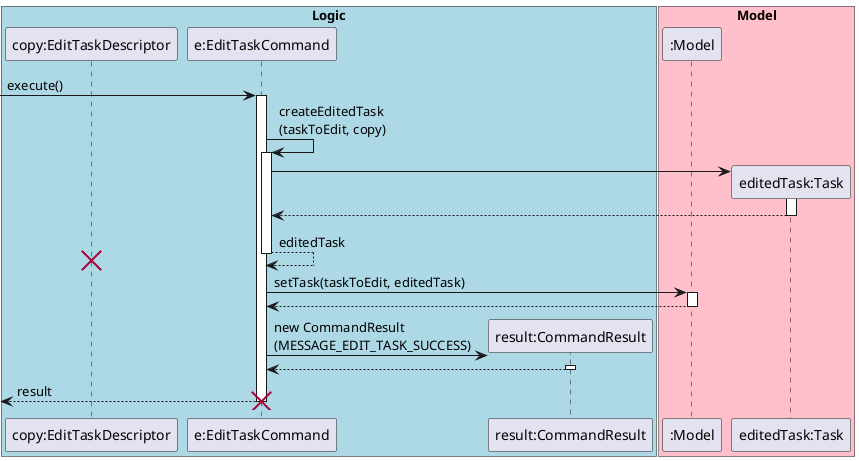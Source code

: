 @startuml
autoactivate on
box "Logic" #LightBlue
participant "copy:EditTaskDescriptor" as copy
participant "e:EditTaskCommand" as e
participant "result:CommandResult" as result
end box
box "Model" #Pink
participant ":Model" as M
participant "editedTask:Task" as t
end box


[-> e : execute()
e -> e :  createEditedTask\n(taskToEdit, copy)
e -> t **
activate t
return
return editedTask
destroy copy

e -> M : setTask(taskToEdit, editedTask)
return

e -> result ** : new CommandResult\n(MESSAGE_EDIT_TASK_SUCCESS)
activate result
return
return result
destroy e
@enduml